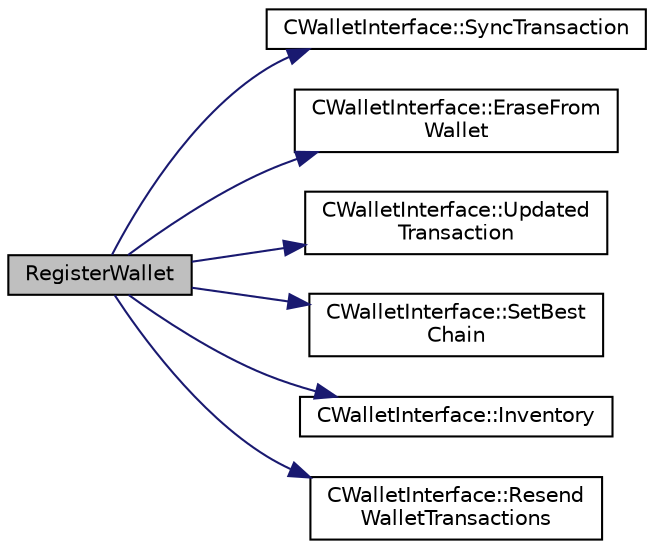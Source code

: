 digraph "RegisterWallet"
{
  edge [fontname="Helvetica",fontsize="10",labelfontname="Helvetica",labelfontsize="10"];
  node [fontname="Helvetica",fontsize="10",shape=record];
  rankdir="LR";
  Node5594 [label="RegisterWallet",height=0.2,width=0.4,color="black", fillcolor="grey75", style="filled", fontcolor="black"];
  Node5594 -> Node5595 [color="midnightblue",fontsize="10",style="solid",fontname="Helvetica"];
  Node5595 [label="CWalletInterface::SyncTransaction",height=0.2,width=0.4,color="black", fillcolor="white", style="filled",URL="$dc/d1a/class_c_wallet_interface.html#a7bde8e284f9405dd858c9b4cbf960ae5"];
  Node5594 -> Node5596 [color="midnightblue",fontsize="10",style="solid",fontname="Helvetica"];
  Node5596 [label="CWalletInterface::EraseFrom\lWallet",height=0.2,width=0.4,color="black", fillcolor="white", style="filled",URL="$dc/d1a/class_c_wallet_interface.html#a209e0de8725bab3274e7d79567cca630"];
  Node5594 -> Node5597 [color="midnightblue",fontsize="10",style="solid",fontname="Helvetica"];
  Node5597 [label="CWalletInterface::Updated\lTransaction",height=0.2,width=0.4,color="black", fillcolor="white", style="filled",URL="$dc/d1a/class_c_wallet_interface.html#a07b55d9aede02e25a5e8d8027c67954f"];
  Node5594 -> Node5598 [color="midnightblue",fontsize="10",style="solid",fontname="Helvetica"];
  Node5598 [label="CWalletInterface::SetBest\lChain",height=0.2,width=0.4,color="black", fillcolor="white", style="filled",URL="$dc/d1a/class_c_wallet_interface.html#ac9c87a58906081f6629f3f82439dad8e"];
  Node5594 -> Node5599 [color="midnightblue",fontsize="10",style="solid",fontname="Helvetica"];
  Node5599 [label="CWalletInterface::Inventory",height=0.2,width=0.4,color="black", fillcolor="white", style="filled",URL="$dc/d1a/class_c_wallet_interface.html#a32858e2bb7bb6cb81ac391e0e2a0d4c1"];
  Node5594 -> Node5600 [color="midnightblue",fontsize="10",style="solid",fontname="Helvetica"];
  Node5600 [label="CWalletInterface::Resend\lWalletTransactions",height=0.2,width=0.4,color="black", fillcolor="white", style="filled",URL="$dc/d1a/class_c_wallet_interface.html#acd71e9479057c2fdc433fc576e625edf"];
}
